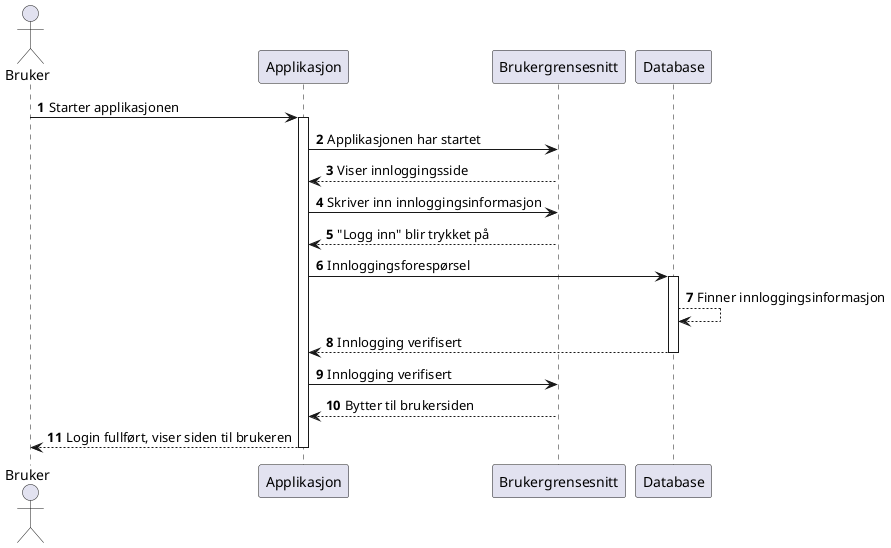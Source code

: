 @startuml
'https://plantuml.com/sequence-diagram

autonumber

actor Bruker
Bruker -> Applikasjon ++: Starter applikasjonen

Applikasjon -> Brukergrensesnitt: Applikasjonen har startet

Applikasjon <-- Brukergrensesnitt: Viser innloggingsside

Applikasjon -> Brukergrensesnitt: Skriver inn innloggingsinformasjon

Applikasjon <-- Brukergrensesnitt: "Logg inn" blir trykket på

Applikasjon -> Database ++: Innloggingsforespørsel

Database --> Database: Finner innloggingsinformasjon

Applikasjon <-- Database --: Innlogging verifisert

Applikasjon -> Brukergrensesnitt : Innlogging verifisert

Applikasjon <-- Brukergrensesnitt: Bytter til brukersiden

Bruker <-- Applikasjon --: Login fullført, viser siden til brukeren
@enduml